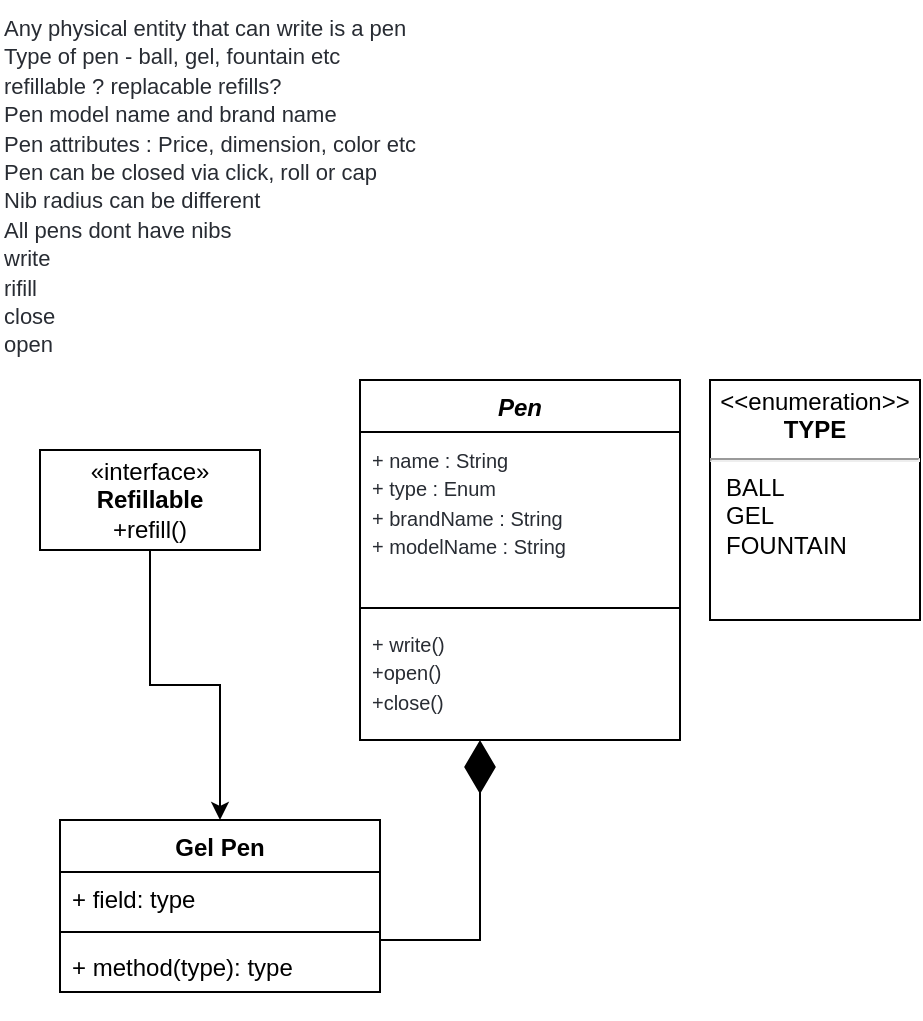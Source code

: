 <mxfile version="24.2.5" type="github">
  <diagram name="Page-1" id="PhmL8ChW0nNuK_dvkQb1">
    <mxGraphModel dx="1000" dy="497" grid="1" gridSize="10" guides="1" tooltips="1" connect="1" arrows="1" fold="1" page="1" pageScale="1" pageWidth="850" pageHeight="1100" math="0" shadow="0">
      <root>
        <mxCell id="0" />
        <mxCell id="1" parent="0" />
        <mxCell id="orcUmV9TYsuKy_ZQztKo-1" value="&lt;p style=&quot;margin:0px;margin-top:4px;text-align:center;&quot;&gt;&amp;lt;&amp;lt;enumeration&amp;gt;&amp;gt;&lt;br&gt;&lt;b&gt;TYPE&lt;/b&gt;&lt;/p&gt;&lt;hr&gt;&lt;p style=&quot;margin:0px;margin-left:8px;text-align:left;&quot;&gt;BALL&lt;/p&gt;&lt;p style=&quot;margin:0px;margin-left:8px;text-align:left;&quot;&gt;GEL&lt;/p&gt;&lt;p style=&quot;margin:0px;margin-left:8px;text-align:left;&quot;&gt;FOUNTAIN&lt;/p&gt;" style="shape=rect;html=1;overflow=fill;whiteSpace=wrap;" vertex="1" parent="1">
          <mxGeometry x="425" y="230" width="105" height="120" as="geometry" />
        </mxCell>
        <UserObject label="&lt;span data-lucid-type=&quot;application/vnd.lucid.text&quot; data-lucid-content=&quot;{&amp;quot;t&amp;quot;:&amp;quot;Any physical entity that can write is a pen\nType of pen - ball, gel, fountain etc\n refillable ? replacable refills?\nPen model name and brand name\nPen attributes : Price, dimension, color etc\nPen can be closed via click, roll or cap\nNib radius can be different\nAll pens dont have nibs\nwrite\nrifill \nclose \nopen &amp;quot;,&amp;quot;m&amp;quot;:[{&amp;quot;s&amp;quot;:0,&amp;quot;n&amp;quot;:&amp;quot;t&amp;quot;,&amp;quot;v&amp;quot;:&amp;quot;ol&amp;quot;},{&amp;quot;s&amp;quot;:0,&amp;quot;n&amp;quot;:&amp;quot;il&amp;quot;,&amp;quot;v&amp;quot;:31.333},{&amp;quot;s&amp;quot;:0,&amp;quot;n&amp;quot;:&amp;quot;fl&amp;quot;,&amp;quot;v&amp;quot;:31.333},{&amp;quot;s&amp;quot;:0,&amp;quot;n&amp;quot;:&amp;quot;a&amp;quot;,&amp;quot;v&amp;quot;:&amp;quot;left&amp;quot;},{&amp;quot;s&amp;quot;:44,&amp;quot;n&amp;quot;:&amp;quot;t&amp;quot;,&amp;quot;v&amp;quot;:&amp;quot;ol&amp;quot;},{&amp;quot;s&amp;quot;:44,&amp;quot;n&amp;quot;:&amp;quot;il&amp;quot;,&amp;quot;v&amp;quot;:31.333},{&amp;quot;s&amp;quot;:44,&amp;quot;n&amp;quot;:&amp;quot;fl&amp;quot;,&amp;quot;v&amp;quot;:31.333},{&amp;quot;s&amp;quot;:44,&amp;quot;n&amp;quot;:&amp;quot;a&amp;quot;,&amp;quot;v&amp;quot;:&amp;quot;left&amp;quot;},{&amp;quot;s&amp;quot;:82,&amp;quot;n&amp;quot;:&amp;quot;t&amp;quot;,&amp;quot;v&amp;quot;:&amp;quot;ol&amp;quot;},{&amp;quot;s&amp;quot;:82,&amp;quot;n&amp;quot;:&amp;quot;il&amp;quot;,&amp;quot;v&amp;quot;:31.333},{&amp;quot;s&amp;quot;:82,&amp;quot;n&amp;quot;:&amp;quot;fl&amp;quot;,&amp;quot;v&amp;quot;:31.333},{&amp;quot;s&amp;quot;:82,&amp;quot;n&amp;quot;:&amp;quot;a&amp;quot;,&amp;quot;v&amp;quot;:&amp;quot;left&amp;quot;},{&amp;quot;s&amp;quot;:116,&amp;quot;n&amp;quot;:&amp;quot;t&amp;quot;,&amp;quot;v&amp;quot;:&amp;quot;ol&amp;quot;},{&amp;quot;s&amp;quot;:116,&amp;quot;n&amp;quot;:&amp;quot;il&amp;quot;,&amp;quot;v&amp;quot;:31.333},{&amp;quot;s&amp;quot;:116,&amp;quot;n&amp;quot;:&amp;quot;fl&amp;quot;,&amp;quot;v&amp;quot;:31.333},{&amp;quot;s&amp;quot;:116,&amp;quot;n&amp;quot;:&amp;quot;a&amp;quot;,&amp;quot;v&amp;quot;:&amp;quot;left&amp;quot;},{&amp;quot;s&amp;quot;:146,&amp;quot;n&amp;quot;:&amp;quot;t&amp;quot;,&amp;quot;v&amp;quot;:&amp;quot;ol&amp;quot;},{&amp;quot;s&amp;quot;:146,&amp;quot;n&amp;quot;:&amp;quot;il&amp;quot;,&amp;quot;v&amp;quot;:31.333},{&amp;quot;s&amp;quot;:146,&amp;quot;n&amp;quot;:&amp;quot;fl&amp;quot;,&amp;quot;v&amp;quot;:31.333},{&amp;quot;s&amp;quot;:146,&amp;quot;n&amp;quot;:&amp;quot;a&amp;quot;,&amp;quot;v&amp;quot;:&amp;quot;left&amp;quot;},{&amp;quot;s&amp;quot;:191,&amp;quot;n&amp;quot;:&amp;quot;t&amp;quot;,&amp;quot;v&amp;quot;:&amp;quot;ol&amp;quot;},{&amp;quot;s&amp;quot;:191,&amp;quot;n&amp;quot;:&amp;quot;il&amp;quot;,&amp;quot;v&amp;quot;:31.333},{&amp;quot;s&amp;quot;:191,&amp;quot;n&amp;quot;:&amp;quot;fl&amp;quot;,&amp;quot;v&amp;quot;:31.333},{&amp;quot;s&amp;quot;:191,&amp;quot;n&amp;quot;:&amp;quot;a&amp;quot;,&amp;quot;v&amp;quot;:&amp;quot;left&amp;quot;},{&amp;quot;s&amp;quot;:232,&amp;quot;n&amp;quot;:&amp;quot;t&amp;quot;,&amp;quot;v&amp;quot;:&amp;quot;ol&amp;quot;},{&amp;quot;s&amp;quot;:232,&amp;quot;n&amp;quot;:&amp;quot;il&amp;quot;,&amp;quot;v&amp;quot;:31.333},{&amp;quot;s&amp;quot;:232,&amp;quot;n&amp;quot;:&amp;quot;fl&amp;quot;,&amp;quot;v&amp;quot;:31.333},{&amp;quot;s&amp;quot;:232,&amp;quot;n&amp;quot;:&amp;quot;a&amp;quot;,&amp;quot;v&amp;quot;:&amp;quot;left&amp;quot;},{&amp;quot;s&amp;quot;:260,&amp;quot;n&amp;quot;:&amp;quot;t&amp;quot;,&amp;quot;v&amp;quot;:&amp;quot;ol&amp;quot;},{&amp;quot;s&amp;quot;:260,&amp;quot;n&amp;quot;:&amp;quot;il&amp;quot;,&amp;quot;v&amp;quot;:31.333},{&amp;quot;s&amp;quot;:260,&amp;quot;n&amp;quot;:&amp;quot;fl&amp;quot;,&amp;quot;v&amp;quot;:31.333},{&amp;quot;s&amp;quot;:260,&amp;quot;n&amp;quot;:&amp;quot;a&amp;quot;,&amp;quot;v&amp;quot;:&amp;quot;left&amp;quot;},{&amp;quot;s&amp;quot;:284,&amp;quot;n&amp;quot;:&amp;quot;t&amp;quot;,&amp;quot;v&amp;quot;:&amp;quot;ol&amp;quot;},{&amp;quot;s&amp;quot;:284,&amp;quot;n&amp;quot;:&amp;quot;il&amp;quot;,&amp;quot;v&amp;quot;:31.333},{&amp;quot;s&amp;quot;:284,&amp;quot;n&amp;quot;:&amp;quot;fl&amp;quot;,&amp;quot;v&amp;quot;:31.333},{&amp;quot;s&amp;quot;:284,&amp;quot;n&amp;quot;:&amp;quot;a&amp;quot;,&amp;quot;v&amp;quot;:&amp;quot;left&amp;quot;},{&amp;quot;s&amp;quot;:290,&amp;quot;n&amp;quot;:&amp;quot;t&amp;quot;,&amp;quot;v&amp;quot;:&amp;quot;ol&amp;quot;},{&amp;quot;s&amp;quot;:290,&amp;quot;n&amp;quot;:&amp;quot;il&amp;quot;,&amp;quot;v&amp;quot;:31.333},{&amp;quot;s&amp;quot;:290,&amp;quot;n&amp;quot;:&amp;quot;fl&amp;quot;,&amp;quot;v&amp;quot;:31.333},{&amp;quot;s&amp;quot;:290,&amp;quot;n&amp;quot;:&amp;quot;a&amp;quot;,&amp;quot;v&amp;quot;:&amp;quot;left&amp;quot;},{&amp;quot;s&amp;quot;:298,&amp;quot;n&amp;quot;:&amp;quot;t&amp;quot;,&amp;quot;v&amp;quot;:&amp;quot;ol&amp;quot;},{&amp;quot;s&amp;quot;:298,&amp;quot;n&amp;quot;:&amp;quot;il&amp;quot;,&amp;quot;v&amp;quot;:31.333},{&amp;quot;s&amp;quot;:298,&amp;quot;n&amp;quot;:&amp;quot;fl&amp;quot;,&amp;quot;v&amp;quot;:31.333},{&amp;quot;s&amp;quot;:298,&amp;quot;n&amp;quot;:&amp;quot;a&amp;quot;,&amp;quot;v&amp;quot;:&amp;quot;left&amp;quot;},{&amp;quot;s&amp;quot;:305,&amp;quot;n&amp;quot;:&amp;quot;t&amp;quot;,&amp;quot;v&amp;quot;:&amp;quot;ol&amp;quot;},{&amp;quot;s&amp;quot;:305,&amp;quot;n&amp;quot;:&amp;quot;il&amp;quot;,&amp;quot;v&amp;quot;:31.333},{&amp;quot;s&amp;quot;:305,&amp;quot;n&amp;quot;:&amp;quot;fl&amp;quot;,&amp;quot;v&amp;quot;:31.333},{&amp;quot;s&amp;quot;:305,&amp;quot;n&amp;quot;:&amp;quot;a&amp;quot;,&amp;quot;v&amp;quot;:&amp;quot;left&amp;quot;},{&amp;quot;s&amp;quot;:0,&amp;quot;n&amp;quot;:&amp;quot;s&amp;quot;,&amp;quot;v&amp;quot;:31.333,&amp;quot;e&amp;quot;:310},{&amp;quot;s&amp;quot;:0,&amp;quot;n&amp;quot;:&amp;quot;fsp&amp;quot;,&amp;quot;v&amp;quot;:&amp;quot;ss_presetShapeStyle1_textStyle&amp;quot;,&amp;quot;e&amp;quot;:310},{&amp;quot;s&amp;quot;:0,&amp;quot;n&amp;quot;:&amp;quot;fsp2&amp;quot;,&amp;quot;v&amp;quot;:&amp;quot;ss_presetShapeStyle1_textStyle&amp;quot;,&amp;quot;e&amp;quot;:310}]}&quot;&gt;&lt;font style=&quot;font-size: 11px;&quot;&gt;&lt;span style=&quot;color: rgb(40, 44, 51);&quot;&gt;Any physical entity that can write is a pen&lt;br&gt;&lt;/span&gt;&lt;span style=&quot;color: rgb(40, 44, 51);&quot;&gt;Type of pen - ball, gel, fountain etc&lt;br&gt;&lt;/span&gt;&lt;span style=&quot;color: rgb(40, 44, 51);&quot;&gt; refillable ? replacable refills?&lt;br&gt;&lt;/span&gt;&lt;span style=&quot;color: rgb(40, 44, 51);&quot;&gt;Pen model name and brand name&lt;br&gt;&lt;/span&gt;&lt;span style=&quot;color: rgb(40, 44, 51);&quot;&gt;Pen attributes : Price, dimension, color etc&lt;br&gt;&lt;/span&gt;&lt;span style=&quot;color: rgb(40, 44, 51);&quot;&gt;Pen can be closed via click, roll or cap&lt;br&gt;&lt;/span&gt;&lt;span style=&quot;color: rgb(40, 44, 51);&quot;&gt;Nib radius can be different&lt;br&gt;&lt;/span&gt;&lt;span style=&quot;color: rgb(40, 44, 51);&quot;&gt;All pens dont have nibs&lt;br&gt;&lt;/span&gt;&lt;span style=&quot;color: rgb(40, 44, 51);&quot;&gt;write&lt;br&gt;&lt;/span&gt;&lt;span style=&quot;color: rgb(40, 44, 51);&quot;&gt;rifill &lt;br&gt;&lt;/span&gt;&lt;span style=&quot;color: rgb(40, 44, 51);&quot;&gt;close &lt;br&gt;&lt;/span&gt;&lt;span style=&quot;color: rgb(40, 44, 51);&quot;&gt;open &lt;/span&gt;&lt;/font&gt;&lt;/span&gt;" link="&lt;span data-lucid-type=&quot;application/vnd.lucid.text&quot; data-lucid-content=&quot;{&amp;quot;t&amp;quot;:&amp;quot;Any physical entity that can write is a pen\nType of pen - ball, gel, fountain etc\n refillable ? replacable refills?\nPen model name and brand name\nPen attributes : Price, dimension, color etc\nPen can be closed via click, roll or cap\nNib radius can be different\nAll pens dont have nibs\nwrite\nrifill \nclose \nopen &amp;quot;,&amp;quot;m&amp;quot;:[{&amp;quot;s&amp;quot;:0,&amp;quot;n&amp;quot;:&amp;quot;t&amp;quot;,&amp;quot;v&amp;quot;:&amp;quot;ol&amp;quot;},{&amp;quot;s&amp;quot;:0,&amp;quot;n&amp;quot;:&amp;quot;il&amp;quot;,&amp;quot;v&amp;quot;:31.333},{&amp;quot;s&amp;quot;:0,&amp;quot;n&amp;quot;:&amp;quot;fl&amp;quot;,&amp;quot;v&amp;quot;:31.333},{&amp;quot;s&amp;quot;:0,&amp;quot;n&amp;quot;:&amp;quot;a&amp;quot;,&amp;quot;v&amp;quot;:&amp;quot;left&amp;quot;},{&amp;quot;s&amp;quot;:44,&amp;quot;n&amp;quot;:&amp;quot;t&amp;quot;,&amp;quot;v&amp;quot;:&amp;quot;ol&amp;quot;},{&amp;quot;s&amp;quot;:44,&amp;quot;n&amp;quot;:&amp;quot;il&amp;quot;,&amp;quot;v&amp;quot;:31.333},{&amp;quot;s&amp;quot;:44,&amp;quot;n&amp;quot;:&amp;quot;fl&amp;quot;,&amp;quot;v&amp;quot;:31.333},{&amp;quot;s&amp;quot;:44,&amp;quot;n&amp;quot;:&amp;quot;a&amp;quot;,&amp;quot;v&amp;quot;:&amp;quot;left&amp;quot;},{&amp;quot;s&amp;quot;:82,&amp;quot;n&amp;quot;:&amp;quot;t&amp;quot;,&amp;quot;v&amp;quot;:&amp;quot;ol&amp;quot;},{&amp;quot;s&amp;quot;:82,&amp;quot;n&amp;quot;:&amp;quot;il&amp;quot;,&amp;quot;v&amp;quot;:31.333},{&amp;quot;s&amp;quot;:82,&amp;quot;n&amp;quot;:&amp;quot;fl&amp;quot;,&amp;quot;v&amp;quot;:31.333},{&amp;quot;s&amp;quot;:82,&amp;quot;n&amp;quot;:&amp;quot;a&amp;quot;,&amp;quot;v&amp;quot;:&amp;quot;left&amp;quot;},{&amp;quot;s&amp;quot;:116,&amp;quot;n&amp;quot;:&amp;quot;t&amp;quot;,&amp;quot;v&amp;quot;:&amp;quot;ol&amp;quot;},{&amp;quot;s&amp;quot;:116,&amp;quot;n&amp;quot;:&amp;quot;il&amp;quot;,&amp;quot;v&amp;quot;:31.333},{&amp;quot;s&amp;quot;:116,&amp;quot;n&amp;quot;:&amp;quot;fl&amp;quot;,&amp;quot;v&amp;quot;:31.333},{&amp;quot;s&amp;quot;:116,&amp;quot;n&amp;quot;:&amp;quot;a&amp;quot;,&amp;quot;v&amp;quot;:&amp;quot;left&amp;quot;},{&amp;quot;s&amp;quot;:146,&amp;quot;n&amp;quot;:&amp;quot;t&amp;quot;,&amp;quot;v&amp;quot;:&amp;quot;ol&amp;quot;},{&amp;quot;s&amp;quot;:146,&amp;quot;n&amp;quot;:&amp;quot;il&amp;quot;,&amp;quot;v&amp;quot;:31.333},{&amp;quot;s&amp;quot;:146,&amp;quot;n&amp;quot;:&amp;quot;fl&amp;quot;,&amp;quot;v&amp;quot;:31.333},{&amp;quot;s&amp;quot;:146,&amp;quot;n&amp;quot;:&amp;quot;a&amp;quot;,&amp;quot;v&amp;quot;:&amp;quot;left&amp;quot;},{&amp;quot;s&amp;quot;:191,&amp;quot;n&amp;quot;:&amp;quot;t&amp;quot;,&amp;quot;v&amp;quot;:&amp;quot;ol&amp;quot;},{&amp;quot;s&amp;quot;:191,&amp;quot;n&amp;quot;:&amp;quot;il&amp;quot;,&amp;quot;v&amp;quot;:31.333},{&amp;quot;s&amp;quot;:191,&amp;quot;n&amp;quot;:&amp;quot;fl&amp;quot;,&amp;quot;v&amp;quot;:31.333},{&amp;quot;s&amp;quot;:191,&amp;quot;n&amp;quot;:&amp;quot;a&amp;quot;,&amp;quot;v&amp;quot;:&amp;quot;left&amp;quot;},{&amp;quot;s&amp;quot;:232,&amp;quot;n&amp;quot;:&amp;quot;t&amp;quot;,&amp;quot;v&amp;quot;:&amp;quot;ol&amp;quot;},{&amp;quot;s&amp;quot;:232,&amp;quot;n&amp;quot;:&amp;quot;il&amp;quot;,&amp;quot;v&amp;quot;:31.333},{&amp;quot;s&amp;quot;:232,&amp;quot;n&amp;quot;:&amp;quot;fl&amp;quot;,&amp;quot;v&amp;quot;:31.333},{&amp;quot;s&amp;quot;:232,&amp;quot;n&amp;quot;:&amp;quot;a&amp;quot;,&amp;quot;v&amp;quot;:&amp;quot;left&amp;quot;},{&amp;quot;s&amp;quot;:260,&amp;quot;n&amp;quot;:&amp;quot;t&amp;quot;,&amp;quot;v&amp;quot;:&amp;quot;ol&amp;quot;},{&amp;quot;s&amp;quot;:260,&amp;quot;n&amp;quot;:&amp;quot;il&amp;quot;,&amp;quot;v&amp;quot;:31.333},{&amp;quot;s&amp;quot;:260,&amp;quot;n&amp;quot;:&amp;quot;fl&amp;quot;,&amp;quot;v&amp;quot;:31.333},{&amp;quot;s&amp;quot;:260,&amp;quot;n&amp;quot;:&amp;quot;a&amp;quot;,&amp;quot;v&amp;quot;:&amp;quot;left&amp;quot;},{&amp;quot;s&amp;quot;:284,&amp;quot;n&amp;quot;:&amp;quot;t&amp;quot;,&amp;quot;v&amp;quot;:&amp;quot;ol&amp;quot;},{&amp;quot;s&amp;quot;:284,&amp;quot;n&amp;quot;:&amp;quot;il&amp;quot;,&amp;quot;v&amp;quot;:31.333},{&amp;quot;s&amp;quot;:284,&amp;quot;n&amp;quot;:&amp;quot;fl&amp;quot;,&amp;quot;v&amp;quot;:31.333},{&amp;quot;s&amp;quot;:284,&amp;quot;n&amp;quot;:&amp;quot;a&amp;quot;,&amp;quot;v&amp;quot;:&amp;quot;left&amp;quot;},{&amp;quot;s&amp;quot;:290,&amp;quot;n&amp;quot;:&amp;quot;t&amp;quot;,&amp;quot;v&amp;quot;:&amp;quot;ol&amp;quot;},{&amp;quot;s&amp;quot;:290,&amp;quot;n&amp;quot;:&amp;quot;il&amp;quot;,&amp;quot;v&amp;quot;:31.333},{&amp;quot;s&amp;quot;:290,&amp;quot;n&amp;quot;:&amp;quot;fl&amp;quot;,&amp;quot;v&amp;quot;:31.333},{&amp;quot;s&amp;quot;:290,&amp;quot;n&amp;quot;:&amp;quot;a&amp;quot;,&amp;quot;v&amp;quot;:&amp;quot;left&amp;quot;},{&amp;quot;s&amp;quot;:298,&amp;quot;n&amp;quot;:&amp;quot;t&amp;quot;,&amp;quot;v&amp;quot;:&amp;quot;ol&amp;quot;},{&amp;quot;s&amp;quot;:298,&amp;quot;n&amp;quot;:&amp;quot;il&amp;quot;,&amp;quot;v&amp;quot;:31.333},{&amp;quot;s&amp;quot;:298,&amp;quot;n&amp;quot;:&amp;quot;fl&amp;quot;,&amp;quot;v&amp;quot;:31.333},{&amp;quot;s&amp;quot;:298,&amp;quot;n&amp;quot;:&amp;quot;a&amp;quot;,&amp;quot;v&amp;quot;:&amp;quot;left&amp;quot;},{&amp;quot;s&amp;quot;:305,&amp;quot;n&amp;quot;:&amp;quot;t&amp;quot;,&amp;quot;v&amp;quot;:&amp;quot;ol&amp;quot;},{&amp;quot;s&amp;quot;:305,&amp;quot;n&amp;quot;:&amp;quot;il&amp;quot;,&amp;quot;v&amp;quot;:31.333},{&amp;quot;s&amp;quot;:305,&amp;quot;n&amp;quot;:&amp;quot;fl&amp;quot;,&amp;quot;v&amp;quot;:31.333},{&amp;quot;s&amp;quot;:305,&amp;quot;n&amp;quot;:&amp;quot;a&amp;quot;,&amp;quot;v&amp;quot;:&amp;quot;left&amp;quot;},{&amp;quot;s&amp;quot;:0,&amp;quot;n&amp;quot;:&amp;quot;s&amp;quot;,&amp;quot;v&amp;quot;:31.333,&amp;quot;e&amp;quot;:310},{&amp;quot;s&amp;quot;:0,&amp;quot;n&amp;quot;:&amp;quot;fsp&amp;quot;,&amp;quot;v&amp;quot;:&amp;quot;ss_presetShapeStyle1_textStyle&amp;quot;,&amp;quot;e&amp;quot;:310},{&amp;quot;s&amp;quot;:0,&amp;quot;n&amp;quot;:&amp;quot;fsp2&amp;quot;,&amp;quot;v&amp;quot;:&amp;quot;ss_presetShapeStyle1_textStyle&amp;quot;,&amp;quot;e&amp;quot;:310}]}&quot;&gt;&lt;span style=&quot;color:#282c33;font-size:23.5px;&quot;&gt;Any physical entity that can write is a pen&lt;br&gt;&lt;/span&gt;&lt;span style=&quot;color:#282c33;font-size:23.5px;&quot;&gt;Type of pen - ball, gel, fountain etc&lt;br&gt;&lt;/span&gt;&lt;span style=&quot;color:#282c33;font-size:23.5px;&quot;&gt; refillable ? replacable refills?&lt;br&gt;&lt;/span&gt;&lt;span style=&quot;color:#282c33;font-size:23.5px;&quot;&gt;Pen model name and brand name&lt;br&gt;&lt;/span&gt;&lt;span style=&quot;color:#282c33;font-size:23.5px;&quot;&gt;Pen attributes : Price, dimension, color etc&lt;br&gt;&lt;/span&gt;&lt;span style=&quot;color:#282c33;font-size:23.5px;&quot;&gt;Pen can be closed via click, roll or cap&lt;br&gt;&lt;/span&gt;&lt;span style=&quot;color:#282c33;font-size:23.5px;&quot;&gt;Nib radius can be different&lt;br&gt;&lt;/span&gt;&lt;span style=&quot;color:#282c33;font-size:23.5px;&quot;&gt;All pens dont have nibs&lt;br&gt;&lt;/span&gt;&lt;span style=&quot;color:#282c33;font-size:23.5px;&quot;&gt;write&lt;br&gt;&lt;/span&gt;&lt;span style=&quot;color:#282c33;font-size:23.5px;&quot;&gt;rifill &lt;br&gt;&lt;/span&gt;&lt;span style=&quot;color:#282c33;font-size:23.5px;&quot;&gt;close &lt;br&gt;&lt;/span&gt;&lt;span style=&quot;color:#282c33;font-size:23.5px;&quot;&gt;open &lt;/span&gt;&lt;/span&gt;" id="orcUmV9TYsuKy_ZQztKo-2">
          <mxCell style="text;whiteSpace=wrap;html=1;" vertex="1" parent="1">
            <mxGeometry x="70" y="40" width="270" height="190" as="geometry" />
          </mxCell>
        </UserObject>
        <mxCell id="orcUmV9TYsuKy_ZQztKo-6" value="&lt;i&gt;Pen&lt;/i&gt;" style="swimlane;fontStyle=1;align=center;verticalAlign=top;childLayout=stackLayout;horizontal=1;startSize=26;horizontalStack=0;resizeParent=1;resizeParentMax=0;resizeLast=0;collapsible=1;marginBottom=0;whiteSpace=wrap;html=1;" vertex="1" parent="1">
          <mxGeometry x="250" y="230" width="160" height="180" as="geometry" />
        </mxCell>
        <mxCell id="orcUmV9TYsuKy_ZQztKo-7" value="&lt;span data-lucid-content=&quot;{&amp;quot;t&amp;quot;:&amp;quot;+ name : String\n+ type : Enum\n+ brandName : String\n+ modelName : String\n\n&amp;quot;,&amp;quot;m&amp;quot;:[{&amp;quot;s&amp;quot;:0,&amp;quot;n&amp;quot;:&amp;quot;a&amp;quot;,&amp;quot;v&amp;quot;:&amp;quot;center&amp;quot;},{&amp;quot;s&amp;quot;:16,&amp;quot;n&amp;quot;:&amp;quot;a&amp;quot;,&amp;quot;v&amp;quot;:&amp;quot;center&amp;quot;},{&amp;quot;s&amp;quot;:30,&amp;quot;n&amp;quot;:&amp;quot;a&amp;quot;,&amp;quot;v&amp;quot;:&amp;quot;center&amp;quot;},{&amp;quot;s&amp;quot;:51,&amp;quot;n&amp;quot;:&amp;quot;a&amp;quot;,&amp;quot;v&amp;quot;:&amp;quot;center&amp;quot;},{&amp;quot;s&amp;quot;:72,&amp;quot;n&amp;quot;:&amp;quot;a&amp;quot;,&amp;quot;v&amp;quot;:&amp;quot;center&amp;quot;},{&amp;quot;s&amp;quot;:0,&amp;quot;n&amp;quot;:&amp;quot;s&amp;quot;,&amp;quot;v&amp;quot;:31.333,&amp;quot;e&amp;quot;:73},{&amp;quot;s&amp;quot;:0,&amp;quot;n&amp;quot;:&amp;quot;fsp&amp;quot;,&amp;quot;v&amp;quot;:&amp;quot;ss_presetShapeStyle1_textStyle&amp;quot;,&amp;quot;e&amp;quot;:73},{&amp;quot;s&amp;quot;:0,&amp;quot;n&amp;quot;:&amp;quot;fsp2&amp;quot;,&amp;quot;v&amp;quot;:&amp;quot;ss_presetShapeStyle1_textStyle&amp;quot;,&amp;quot;e&amp;quot;:73}]}&quot; data-lucid-type=&quot;application/vnd.lucid.text&quot;&gt;&lt;font style=&quot;font-size: 10px;&quot;&gt;&lt;span style=&quot;color: rgb(40, 44, 51);&quot;&gt;+ name : String&lt;br&gt;&lt;/span&gt;&lt;span style=&quot;color: rgb(40, 44, 51);&quot;&gt;+ type : Enum&lt;br&gt;&lt;/span&gt;&lt;span style=&quot;color: rgb(40, 44, 51);&quot;&gt;+ brandName : String&lt;br&gt;&lt;/span&gt;&lt;span style=&quot;color: rgb(40, 44, 51);&quot;&gt;+ modelName : String&lt;br&gt;&lt;/span&gt;&lt;/font&gt;&lt;span style=&quot;color:#282c33;font-size:23.5px;&quot;&gt;&lt;br&gt;&lt;/span&gt;&lt;/span&gt;" style="text;strokeColor=none;fillColor=none;align=left;verticalAlign=top;spacingLeft=4;spacingRight=4;overflow=hidden;rotatable=0;points=[[0,0.5],[1,0.5]];portConstraint=eastwest;whiteSpace=wrap;html=1;" vertex="1" parent="orcUmV9TYsuKy_ZQztKo-6">
          <mxGeometry y="26" width="160" height="84" as="geometry" />
        </mxCell>
        <mxCell id="orcUmV9TYsuKy_ZQztKo-8" value="" style="line;strokeWidth=1;fillColor=none;align=left;verticalAlign=middle;spacingTop=-1;spacingLeft=3;spacingRight=3;rotatable=0;labelPosition=right;points=[];portConstraint=eastwest;strokeColor=inherit;" vertex="1" parent="orcUmV9TYsuKy_ZQztKo-6">
          <mxGeometry y="110" width="160" height="8" as="geometry" />
        </mxCell>
        <mxCell id="orcUmV9TYsuKy_ZQztKo-9" value="&lt;span data-lucid-content=&quot;{&amp;quot;t&amp;quot;:&amp;quot;+ write()\n+open()\n+close()&amp;quot;,&amp;quot;m&amp;quot;:[{&amp;quot;s&amp;quot;:0,&amp;quot;n&amp;quot;:&amp;quot;a&amp;quot;,&amp;quot;v&amp;quot;:&amp;quot;center&amp;quot;},{&amp;quot;s&amp;quot;:0,&amp;quot;n&amp;quot;:&amp;quot;fsp&amp;quot;,&amp;quot;v&amp;quot;:&amp;quot;ss_presetShapeStyle1_textStyle&amp;quot;,&amp;quot;e&amp;quot;:26},{&amp;quot;s&amp;quot;:0,&amp;quot;n&amp;quot;:&amp;quot;fsp2&amp;quot;,&amp;quot;v&amp;quot;:&amp;quot;ss_presetShapeStyle1_textStyle&amp;quot;,&amp;quot;e&amp;quot;:26},{&amp;quot;s&amp;quot;:10,&amp;quot;n&amp;quot;:&amp;quot;a&amp;quot;,&amp;quot;v&amp;quot;:&amp;quot;center&amp;quot;},{&amp;quot;s&amp;quot;:18,&amp;quot;n&amp;quot;:&amp;quot;a&amp;quot;,&amp;quot;v&amp;quot;:&amp;quot;center&amp;quot;},{&amp;quot;s&amp;quot;:0,&amp;quot;n&amp;quot;:&amp;quot;s&amp;quot;,&amp;quot;v&amp;quot;:31.333,&amp;quot;e&amp;quot;:26}]}&quot; data-lucid-type=&quot;application/vnd.lucid.text&quot;&gt;&lt;font style=&quot;font-size: 10px;&quot;&gt;&lt;span style=&quot;color: rgb(40, 44, 51);&quot;&gt;+ write()&lt;br&gt;&lt;/span&gt;&lt;span style=&quot;color: rgb(40, 44, 51);&quot;&gt;+open()&lt;br&gt;&lt;/span&gt;&lt;span style=&quot;color: rgb(40, 44, 51);&quot;&gt;+close()&lt;/span&gt;&lt;/font&gt;&lt;/span&gt;" style="text;strokeColor=none;fillColor=none;align=left;verticalAlign=top;spacingLeft=4;spacingRight=4;overflow=hidden;rotatable=0;points=[[0,0.5],[1,0.5]];portConstraint=eastwest;whiteSpace=wrap;html=1;" vertex="1" parent="orcUmV9TYsuKy_ZQztKo-6">
          <mxGeometry y="118" width="160" height="62" as="geometry" />
        </mxCell>
        <mxCell id="orcUmV9TYsuKy_ZQztKo-10" value="Gel Pen" style="swimlane;fontStyle=1;align=center;verticalAlign=top;childLayout=stackLayout;horizontal=1;startSize=26;horizontalStack=0;resizeParent=1;resizeParentMax=0;resizeLast=0;collapsible=1;marginBottom=0;whiteSpace=wrap;html=1;" vertex="1" parent="1">
          <mxGeometry x="100" y="450" width="160" height="86" as="geometry" />
        </mxCell>
        <mxCell id="orcUmV9TYsuKy_ZQztKo-11" value="+ field: type" style="text;strokeColor=none;fillColor=none;align=left;verticalAlign=top;spacingLeft=4;spacingRight=4;overflow=hidden;rotatable=0;points=[[0,0.5],[1,0.5]];portConstraint=eastwest;whiteSpace=wrap;html=1;" vertex="1" parent="orcUmV9TYsuKy_ZQztKo-10">
          <mxGeometry y="26" width="160" height="26" as="geometry" />
        </mxCell>
        <mxCell id="orcUmV9TYsuKy_ZQztKo-12" value="" style="line;strokeWidth=1;fillColor=none;align=left;verticalAlign=middle;spacingTop=-1;spacingLeft=3;spacingRight=3;rotatable=0;labelPosition=right;points=[];portConstraint=eastwest;strokeColor=inherit;" vertex="1" parent="orcUmV9TYsuKy_ZQztKo-10">
          <mxGeometry y="52" width="160" height="8" as="geometry" />
        </mxCell>
        <mxCell id="orcUmV9TYsuKy_ZQztKo-13" value="+ method(type): type" style="text;strokeColor=none;fillColor=none;align=left;verticalAlign=top;spacingLeft=4;spacingRight=4;overflow=hidden;rotatable=0;points=[[0,0.5],[1,0.5]];portConstraint=eastwest;whiteSpace=wrap;html=1;" vertex="1" parent="orcUmV9TYsuKy_ZQztKo-10">
          <mxGeometry y="60" width="160" height="26" as="geometry" />
        </mxCell>
        <mxCell id="orcUmV9TYsuKy_ZQztKo-15" value="" style="endArrow=diamondThin;endFill=1;endSize=24;html=1;rounded=0;exitX=1;exitY=0.5;exitDx=0;exitDy=0;" edge="1" parent="1" source="orcUmV9TYsuKy_ZQztKo-13">
          <mxGeometry width="160" relative="1" as="geometry">
            <mxPoint x="310" y="510" as="sourcePoint" />
            <mxPoint x="310" y="410" as="targetPoint" />
            <Array as="points">
              <mxPoint x="260" y="510" />
              <mxPoint x="310" y="510" />
            </Array>
          </mxGeometry>
        </mxCell>
        <mxCell id="orcUmV9TYsuKy_ZQztKo-18" style="edgeStyle=orthogonalEdgeStyle;rounded=0;orthogonalLoop=1;jettySize=auto;html=1;" edge="1" parent="1" source="orcUmV9TYsuKy_ZQztKo-16" target="orcUmV9TYsuKy_ZQztKo-10">
          <mxGeometry relative="1" as="geometry" />
        </mxCell>
        <mxCell id="orcUmV9TYsuKy_ZQztKo-16" value="«interface»&lt;br&gt;&lt;b&gt;Refillable&lt;/b&gt;&lt;div&gt;+refill()&lt;b&gt;&lt;br&gt;&lt;/b&gt;&lt;/div&gt;" style="html=1;whiteSpace=wrap;" vertex="1" parent="1">
          <mxGeometry x="90" y="265" width="110" height="50" as="geometry" />
        </mxCell>
      </root>
    </mxGraphModel>
  </diagram>
</mxfile>
